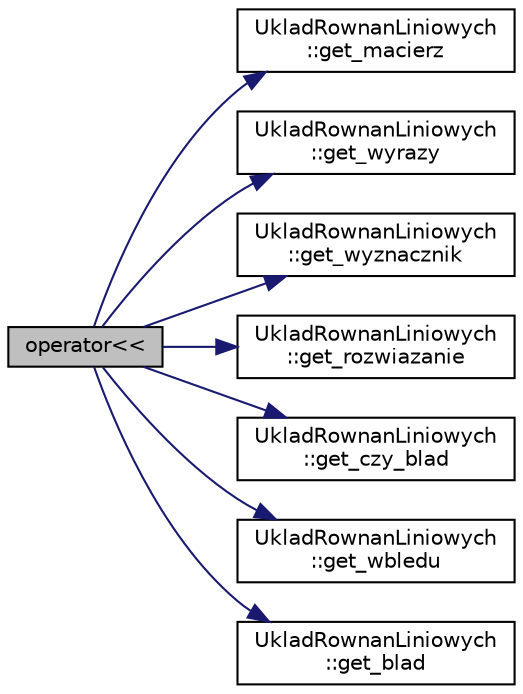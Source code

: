 digraph "operator&lt;&lt;"
{
  edge [fontname="Helvetica",fontsize="10",labelfontname="Helvetica",labelfontsize="10"];
  node [fontname="Helvetica",fontsize="10",shape=record];
  rankdir="LR";
  Node1 [label="operator\<\<",height=0.2,width=0.4,color="black", fillcolor="grey75", style="filled" fontcolor="black"];
  Node1 -> Node2 [color="midnightblue",fontsize="10",style="solid",fontname="Helvetica"];
  Node2 [label="UkladRownanLiniowych\l::get_macierz",height=0.2,width=0.4,color="black", fillcolor="white", style="filled",URL="$class_uklad_rownan_liniowych.html#a10487b26bf131868789324194d1fdb97",tooltip="Metoda pozwala pobrać macierz znaków. "];
  Node1 -> Node3 [color="midnightblue",fontsize="10",style="solid",fontname="Helvetica"];
  Node3 [label="UkladRownanLiniowych\l::get_wyrazy",height=0.2,width=0.4,color="black", fillcolor="white", style="filled",URL="$class_uklad_rownan_liniowych.html#a79cc079ca88590cda6843cf346d05c90",tooltip="Metoda pozwala pobrać wektor wyrazów wolnych. "];
  Node1 -> Node4 [color="midnightblue",fontsize="10",style="solid",fontname="Helvetica"];
  Node4 [label="UkladRownanLiniowych\l::get_wyznacznik",height=0.2,width=0.4,color="black", fillcolor="white", style="filled",URL="$class_uklad_rownan_liniowych.html#a10bec61279638b54a7327490784eb558",tooltip="Metoda pozwala pobrać wyznacznik z układu równań "];
  Node1 -> Node5 [color="midnightblue",fontsize="10",style="solid",fontname="Helvetica"];
  Node5 [label="UkladRownanLiniowych\l::get_rozwiazanie",height=0.2,width=0.4,color="black", fillcolor="white", style="filled",URL="$class_uklad_rownan_liniowych.html#aedff81bd2a36624f2c231b371e1c0c66",tooltip="Metoda pozwala pobrać wektor rozwiązań "];
  Node1 -> Node6 [color="midnightblue",fontsize="10",style="solid",fontname="Helvetica"];
  Node6 [label="UkladRownanLiniowych\l::get_czy_blad",height=0.2,width=0.4,color="black", fillcolor="white", style="filled",URL="$class_uklad_rownan_liniowych.html#a8302b78c682454d56a9c291e04133ead",tooltip="Pobieranie parametru czy_blad. "];
  Node1 -> Node7 [color="midnightblue",fontsize="10",style="solid",fontname="Helvetica"];
  Node7 [label="UkladRownanLiniowych\l::get_wbledu",height=0.2,width=0.4,color="black", fillcolor="white", style="filled",URL="$class_uklad_rownan_liniowych.html#a36290ac0893ae2a983b54144a451a00c",tooltip="Metoda pozwala pobrać wektor błędu. "];
  Node1 -> Node8 [color="midnightblue",fontsize="10",style="solid",fontname="Helvetica"];
  Node8 [label="UkladRownanLiniowych\l::get_blad",height=0.2,width=0.4,color="black", fillcolor="white", style="filled",URL="$class_uklad_rownan_liniowych.html#a88a0663c338f672f09f02ab0739c3a95",tooltip="Metoda pozwala pobrać długość błędu. "];
}
